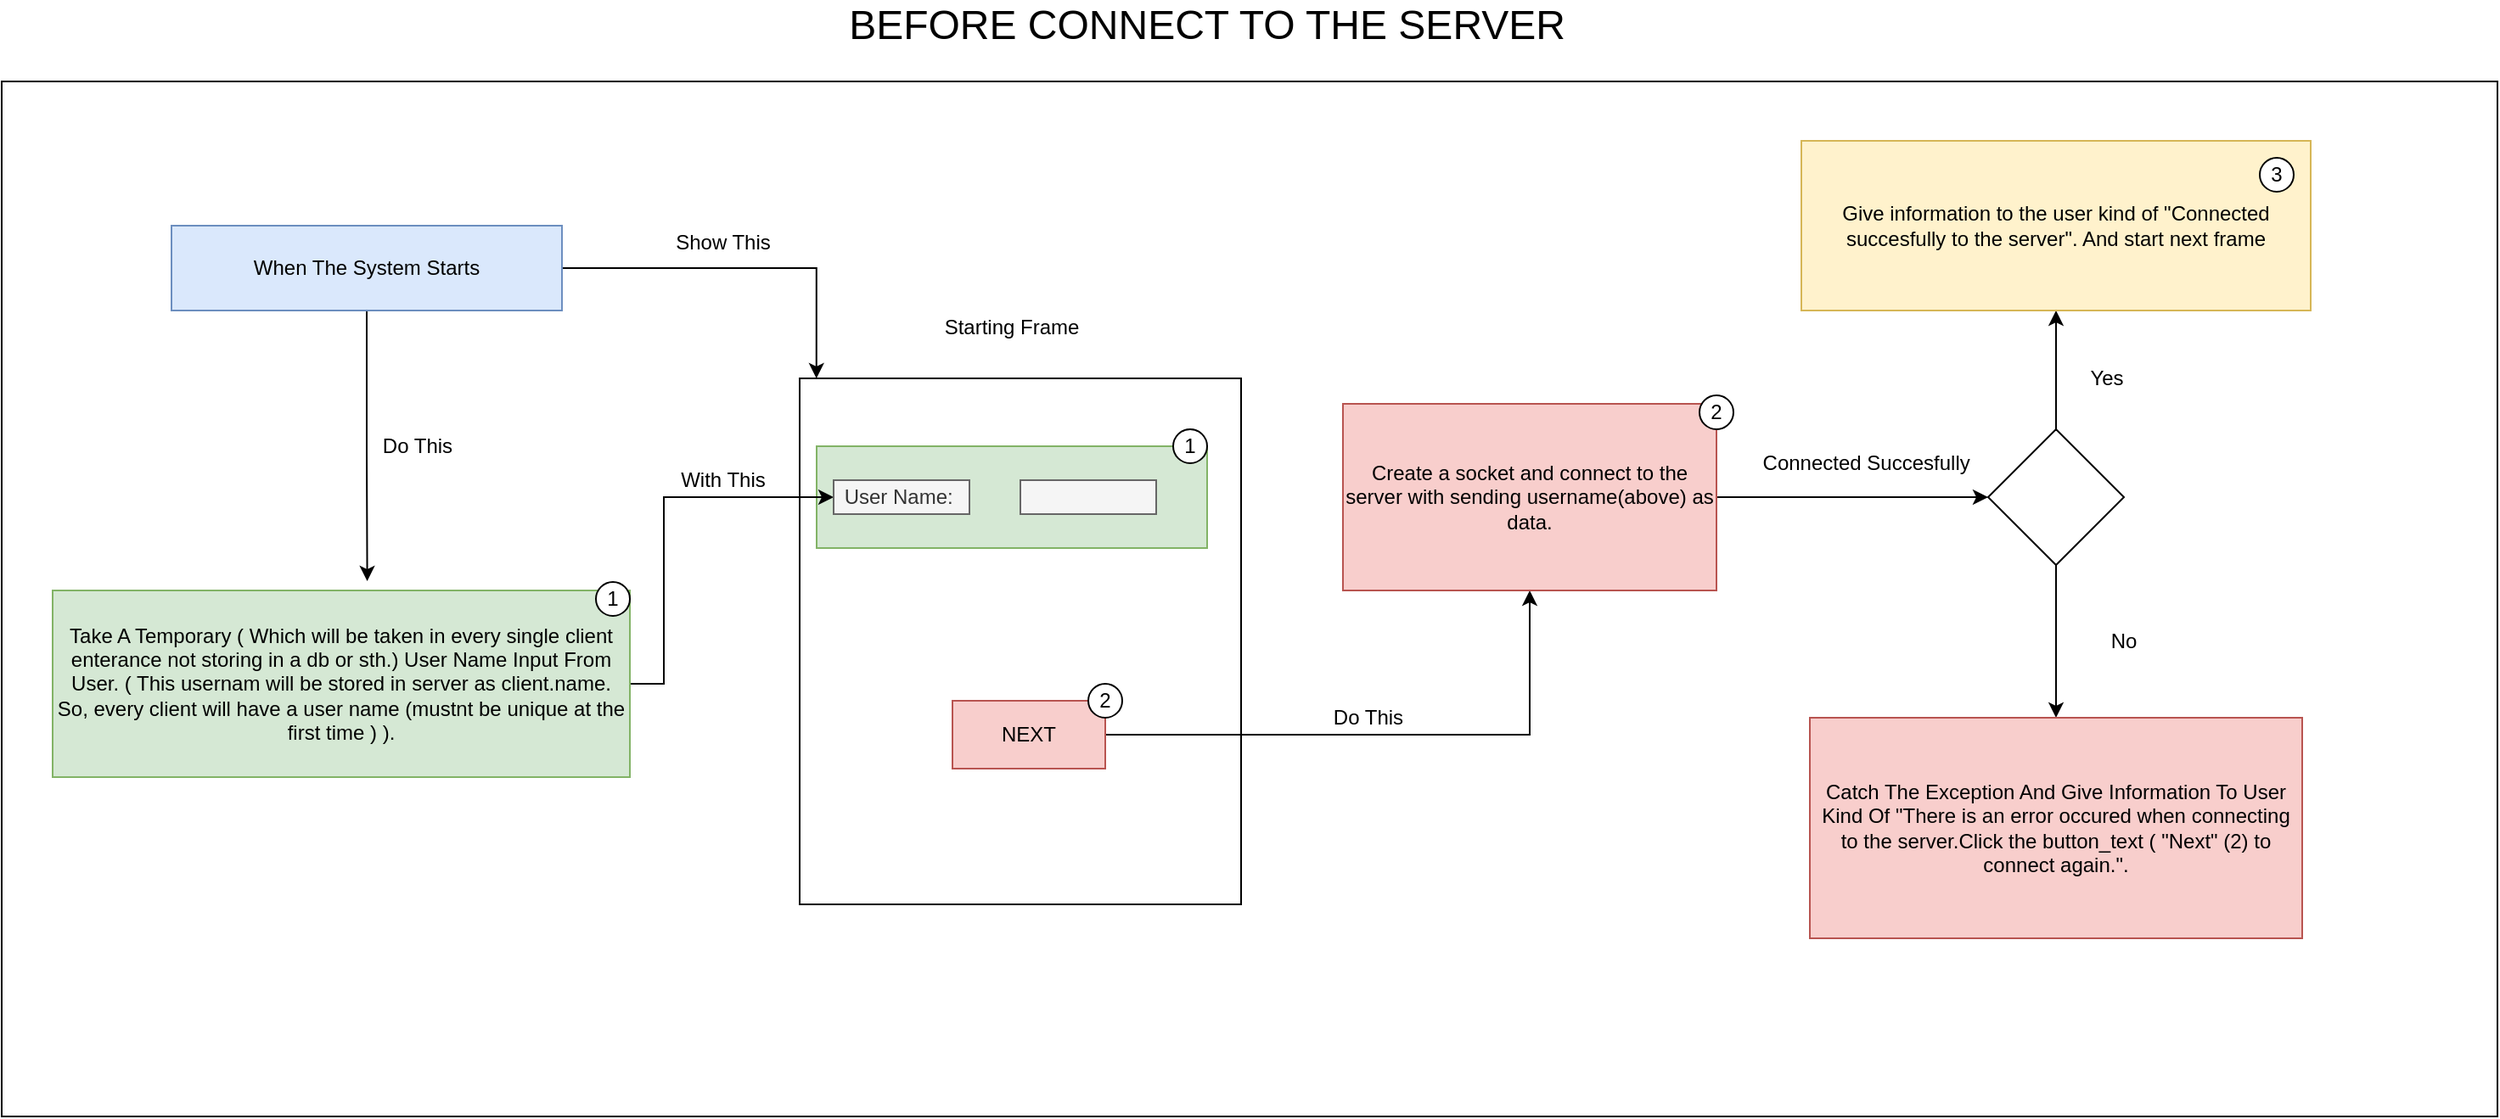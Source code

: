 <mxfile version="14.4.3" type="device"><diagram id="aeJsly-DbNE0L0Qv8IPo" name="Sayfa -1"><mxGraphModel dx="2290" dy="903" grid="1" gridSize="10" guides="1" tooltips="1" connect="1" arrows="1" fold="1" page="1" pageScale="1" pageWidth="827" pageHeight="1169" math="0" shadow="0"><root><mxCell id="0"/><mxCell id="1" parent="0"/><mxCell id="HxfgSTnUcGJJ9GwWcE6m-27" value="" style="rounded=0;whiteSpace=wrap;html=1;fillColor=#FFFFFF;" vertex="1" parent="1"><mxGeometry x="-210" y="75" width="1470" height="610" as="geometry"/></mxCell><mxCell id="HxfgSTnUcGJJ9GwWcE6m-1" value="" style="rounded=0;whiteSpace=wrap;html=1;" vertex="1" parent="1"><mxGeometry x="260" y="250" width="260" height="310" as="geometry"/></mxCell><mxCell id="HxfgSTnUcGJJ9GwWcE6m-18" value="" style="rounded=0;whiteSpace=wrap;html=1;fillColor=#d5e8d4;strokeColor=#82b366;" vertex="1" parent="1"><mxGeometry x="270" y="290" width="230" height="60" as="geometry"/></mxCell><mxCell id="HxfgSTnUcGJJ9GwWcE6m-6" style="edgeStyle=orthogonalEdgeStyle;rounded=0;orthogonalLoop=1;jettySize=auto;html=1;entryX=0.545;entryY=-0.05;entryDx=0;entryDy=0;entryPerimeter=0;" edge="1" parent="1" source="HxfgSTnUcGJJ9GwWcE6m-2" target="HxfgSTnUcGJJ9GwWcE6m-5"><mxGeometry relative="1" as="geometry"/></mxCell><mxCell id="HxfgSTnUcGJJ9GwWcE6m-21" style="edgeStyle=orthogonalEdgeStyle;rounded=0;orthogonalLoop=1;jettySize=auto;html=1;entryX=0.038;entryY=0;entryDx=0;entryDy=0;entryPerimeter=0;" edge="1" parent="1" source="HxfgSTnUcGJJ9GwWcE6m-2" target="HxfgSTnUcGJJ9GwWcE6m-1"><mxGeometry relative="1" as="geometry"><mxPoint x="290" y="185" as="targetPoint"/></mxGeometry></mxCell><mxCell id="HxfgSTnUcGJJ9GwWcE6m-2" value="When The System Starts" style="text;html=1;strokeColor=#6c8ebf;fillColor=#dae8fc;align=center;verticalAlign=middle;whiteSpace=wrap;rounded=0;" vertex="1" parent="1"><mxGeometry x="-110" y="160" width="230" height="50" as="geometry"/></mxCell><mxCell id="HxfgSTnUcGJJ9GwWcE6m-4" value="Do This" style="text;html=1;strokeColor=none;fillColor=none;align=center;verticalAlign=middle;whiteSpace=wrap;rounded=0;" vertex="1" parent="1"><mxGeometry x="-10" y="280" width="90" height="20" as="geometry"/></mxCell><mxCell id="HxfgSTnUcGJJ9GwWcE6m-8" style="edgeStyle=orthogonalEdgeStyle;rounded=0;orthogonalLoop=1;jettySize=auto;html=1;" edge="1" parent="1" source="HxfgSTnUcGJJ9GwWcE6m-5" target="HxfgSTnUcGJJ9GwWcE6m-9"><mxGeometry relative="1" as="geometry"><Array as="points"><mxPoint x="180" y="430"/><mxPoint x="180" y="320"/></Array></mxGeometry></mxCell><mxCell id="HxfgSTnUcGJJ9GwWcE6m-5" value="Take A Temporary ( Which will be taken in every single client enterance not storing in a db or sth.) User Name Input From User. ( This usernam will be stored in server as client.name. So, every client will have a user name (mustnt be unique at the first time ) )." style="text;html=1;strokeColor=#82b366;fillColor=#d5e8d4;align=center;verticalAlign=middle;whiteSpace=wrap;rounded=0;" vertex="1" parent="1"><mxGeometry x="-180" y="375" width="340" height="110" as="geometry"/></mxCell><mxCell id="HxfgSTnUcGJJ9GwWcE6m-9" value="User Name:&amp;nbsp;" style="text;html=1;strokeColor=#666666;fillColor=#f5f5f5;align=center;verticalAlign=middle;whiteSpace=wrap;rounded=0;fontColor=#333333;" vertex="1" parent="1"><mxGeometry x="280" y="310" width="80" height="20" as="geometry"/></mxCell><mxCell id="HxfgSTnUcGJJ9GwWcE6m-11" value="" style="text;html=1;strokeColor=#666666;fillColor=#f5f5f5;align=center;verticalAlign=middle;whiteSpace=wrap;rounded=0;fontColor=#333333;" vertex="1" parent="1"><mxGeometry x="390" y="310" width="80" height="20" as="geometry"/></mxCell><mxCell id="HxfgSTnUcGJJ9GwWcE6m-25" style="edgeStyle=orthogonalEdgeStyle;rounded=0;orthogonalLoop=1;jettySize=auto;html=1;" edge="1" parent="1" source="HxfgSTnUcGJJ9GwWcE6m-12" target="HxfgSTnUcGJJ9GwWcE6m-23"><mxGeometry relative="1" as="geometry"><mxPoint x="560" y="320" as="targetPoint"/><Array as="points"><mxPoint x="690" y="460"/></Array></mxGeometry></mxCell><mxCell id="HxfgSTnUcGJJ9GwWcE6m-12" value="NEXT" style="text;html=1;strokeColor=#b85450;fillColor=#f8cecc;align=center;verticalAlign=middle;whiteSpace=wrap;rounded=0;" vertex="1" parent="1"><mxGeometry x="350" y="440" width="90" height="40" as="geometry"/></mxCell><mxCell id="HxfgSTnUcGJJ9GwWcE6m-13" value="With This" style="text;html=1;strokeColor=none;fillColor=none;align=center;verticalAlign=middle;whiteSpace=wrap;rounded=0;" vertex="1" parent="1"><mxGeometry x="170" y="300" width="90" height="20" as="geometry"/></mxCell><mxCell id="HxfgSTnUcGJJ9GwWcE6m-14" value="Starting Frame" style="text;html=1;strokeColor=none;fillColor=none;align=center;verticalAlign=middle;whiteSpace=wrap;rounded=0;" vertex="1" parent="1"><mxGeometry x="330" y="210" width="110" height="20" as="geometry"/></mxCell><mxCell id="HxfgSTnUcGJJ9GwWcE6m-15" value="1" style="ellipse;whiteSpace=wrap;html=1;" vertex="1" parent="1"><mxGeometry x="480" y="280" width="20" height="20" as="geometry"/></mxCell><mxCell id="HxfgSTnUcGJJ9GwWcE6m-19" value="1" style="ellipse;whiteSpace=wrap;html=1;" vertex="1" parent="1"><mxGeometry x="140" y="370" width="20" height="20" as="geometry"/></mxCell><mxCell id="HxfgSTnUcGJJ9GwWcE6m-20" value="2" style="ellipse;whiteSpace=wrap;html=1;" vertex="1" parent="1"><mxGeometry x="430" y="430" width="20" height="20" as="geometry"/></mxCell><mxCell id="HxfgSTnUcGJJ9GwWcE6m-22" value="Show This" style="text;html=1;strokeColor=none;fillColor=none;align=center;verticalAlign=middle;whiteSpace=wrap;rounded=0;" vertex="1" parent="1"><mxGeometry x="160" y="160" width="110" height="20" as="geometry"/></mxCell><mxCell id="HxfgSTnUcGJJ9GwWcE6m-31" style="edgeStyle=orthogonalEdgeStyle;rounded=0;orthogonalLoop=1;jettySize=auto;html=1;entryX=0;entryY=0.5;entryDx=0;entryDy=0;fontSize=24;" edge="1" parent="1" source="HxfgSTnUcGJJ9GwWcE6m-23" target="HxfgSTnUcGJJ9GwWcE6m-30"><mxGeometry relative="1" as="geometry"/></mxCell><mxCell id="HxfgSTnUcGJJ9GwWcE6m-23" value="Create a socket and connect to the server with sending username(above) as data." style="text;html=1;strokeColor=#b85450;fillColor=#f8cecc;align=center;verticalAlign=middle;whiteSpace=wrap;rounded=0;" vertex="1" parent="1"><mxGeometry x="580" y="265" width="220" height="110" as="geometry"/></mxCell><mxCell id="HxfgSTnUcGJJ9GwWcE6m-24" value="2" style="ellipse;whiteSpace=wrap;html=1;" vertex="1" parent="1"><mxGeometry x="790" y="260" width="20" height="20" as="geometry"/></mxCell><mxCell id="HxfgSTnUcGJJ9GwWcE6m-26" value="Do This" style="text;html=1;strokeColor=none;fillColor=none;align=center;verticalAlign=middle;whiteSpace=wrap;rounded=0;" vertex="1" parent="1"><mxGeometry x="550" y="440" width="90" height="20" as="geometry"/></mxCell><mxCell id="HxfgSTnUcGJJ9GwWcE6m-28" value="BEFORE CONNECT TO THE SERVER" style="text;html=1;strokeColor=none;fillColor=none;align=center;verticalAlign=middle;whiteSpace=wrap;rounded=0;fontSize=24;" vertex="1" parent="1"><mxGeometry x="270" y="30" width="460" height="23" as="geometry"/></mxCell><mxCell id="HxfgSTnUcGJJ9GwWcE6m-34" style="edgeStyle=orthogonalEdgeStyle;rounded=0;orthogonalLoop=1;jettySize=auto;html=1;fontSize=12;" edge="1" parent="1" source="HxfgSTnUcGJJ9GwWcE6m-30" target="HxfgSTnUcGJJ9GwWcE6m-33"><mxGeometry relative="1" as="geometry"/></mxCell><mxCell id="HxfgSTnUcGJJ9GwWcE6m-38" style="edgeStyle=orthogonalEdgeStyle;rounded=0;orthogonalLoop=1;jettySize=auto;html=1;fontSize=12;" edge="1" parent="1" source="HxfgSTnUcGJJ9GwWcE6m-30" target="HxfgSTnUcGJJ9GwWcE6m-36"><mxGeometry relative="1" as="geometry"/></mxCell><mxCell id="HxfgSTnUcGJJ9GwWcE6m-30" value="" style="rhombus;whiteSpace=wrap;html=1;fillColor=#FFFFFF;fontSize=24;" vertex="1" parent="1"><mxGeometry x="960" y="280" width="80" height="80" as="geometry"/></mxCell><mxCell id="HxfgSTnUcGJJ9GwWcE6m-32" value="Connected Succesfully&amp;nbsp;" style="text;html=1;strokeColor=none;fillColor=none;align=center;verticalAlign=middle;whiteSpace=wrap;rounded=0;fontSize=12;" vertex="1" parent="1"><mxGeometry x="820" y="290" width="140" height="20" as="geometry"/></mxCell><mxCell id="HxfgSTnUcGJJ9GwWcE6m-33" value="Catch The Exception And Give Information To User Kind Of &quot;There is an error occured when connecting to the server.Click the button_text ( &quot;Next&quot; (2) to connect again.&quot;." style="text;html=1;strokeColor=#b85450;fillColor=#f8cecc;align=center;verticalAlign=middle;whiteSpace=wrap;rounded=0;fontSize=12;" vertex="1" parent="1"><mxGeometry x="855" y="450" width="290" height="130" as="geometry"/></mxCell><mxCell id="HxfgSTnUcGJJ9GwWcE6m-35" value="No" style="text;html=1;strokeColor=none;fillColor=none;align=center;verticalAlign=middle;whiteSpace=wrap;rounded=0;fontSize=12;" vertex="1" parent="1"><mxGeometry x="1000" y="395" width="80" height="20" as="geometry"/></mxCell><mxCell id="HxfgSTnUcGJJ9GwWcE6m-36" value="Give information to the user kind of &quot;Connected succesfully to the server&quot;. And start next frame" style="text;html=1;strokeColor=#d6b656;fillColor=#fff2cc;align=center;verticalAlign=middle;whiteSpace=wrap;rounded=0;fontSize=12;" vertex="1" parent="1"><mxGeometry x="850" y="110" width="300" height="100" as="geometry"/></mxCell><mxCell id="HxfgSTnUcGJJ9GwWcE6m-37" value="3" style="ellipse;whiteSpace=wrap;html=1;" vertex="1" parent="1"><mxGeometry x="1120" y="120" width="20" height="20" as="geometry"/></mxCell><mxCell id="HxfgSTnUcGJJ9GwWcE6m-39" value="Yes" style="text;html=1;strokeColor=none;fillColor=none;align=center;verticalAlign=middle;whiteSpace=wrap;rounded=0;fontSize=12;" vertex="1" parent="1"><mxGeometry x="990" y="240" width="80" height="20" as="geometry"/></mxCell></root></mxGraphModel></diagram></mxfile>